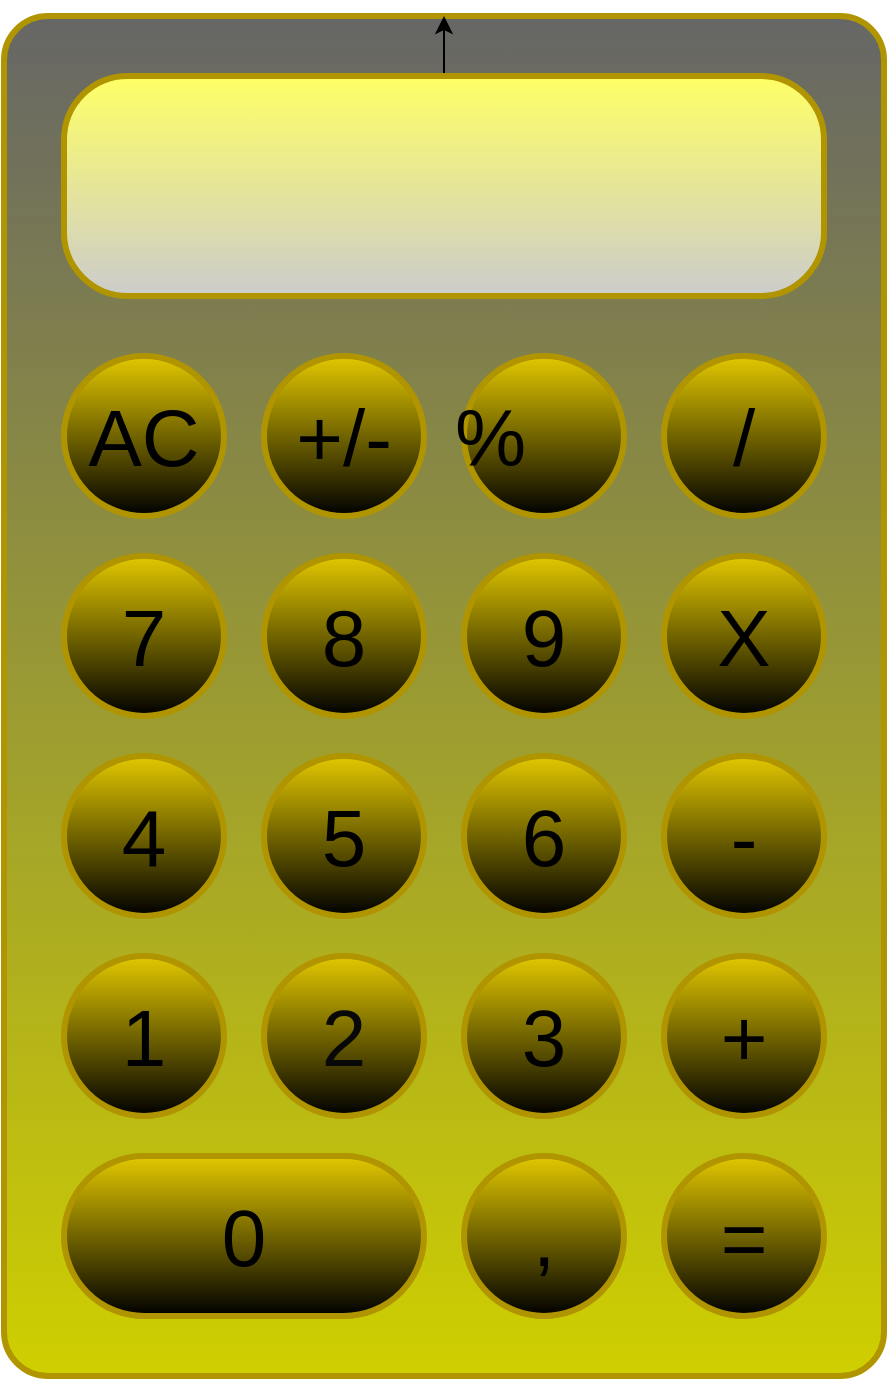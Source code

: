 <mxfile>
    <diagram id="YPL4eUFdEIQWrFJi2LXe" name="Page-1">
        <mxGraphModel dx="1090" dy="752" grid="1" gridSize="10" guides="1" tooltips="1" connect="1" arrows="1" fold="1" page="1" pageScale="1" pageWidth="827" pageHeight="1169" math="0" shadow="0">
            <root>
                <mxCell id="0"/>
                <mxCell id="1" parent="0"/>
                <mxCell id="2" value="" style="rounded=1;whiteSpace=wrap;html=1;arcSize=5;fillColor=#666666;gradientColor=#CFCF00;strokeColor=#B09500;strokeWidth=3;" vertex="1" parent="1">
                    <mxGeometry x="110" y="30" width="440" height="680" as="geometry"/>
                </mxCell>
                <mxCell id="4" style="edgeStyle=none;html=1;" edge="1" parent="1" source="3" target="2">
                    <mxGeometry relative="1" as="geometry"/>
                </mxCell>
                <mxCell id="3" value="" style="rounded=1;whiteSpace=wrap;html=1;arcSize=29;strokeWidth=3;fillColor=#FFFF66;fontColor=#ffffff;strokeColor=#B09500;gradientColor=#CCCCCC;" vertex="1" parent="1">
                    <mxGeometry x="140" y="60" width="380" height="110" as="geometry"/>
                </mxCell>
                <mxCell id="16" value="&lt;span style=&quot;font-size: 40px;&quot;&gt;8&lt;/span&gt;" style="ellipse;whiteSpace=wrap;html=1;aspect=fixed;strokeWidth=3;fillColor=#e3c800;fontColor=#000000;strokeColor=#B09500;gradientColor=default;" vertex="1" parent="1">
                    <mxGeometry x="240" y="300" width="80" height="80" as="geometry"/>
                </mxCell>
                <mxCell id="27" value="&lt;span style=&quot;font-family: Helvetica; font-size: 40px; font-style: normal; font-variant-ligatures: normal; font-variant-caps: normal; font-weight: 400; letter-spacing: normal; orphans: 2; text-align: center; text-indent: 0px; text-transform: none; widows: 2; word-spacing: 0px; -webkit-text-stroke-width: 0px; text-decoration-thickness: initial; text-decoration-style: initial; text-decoration-color: initial; float: none; display: inline !important;&quot;&gt;0&lt;/span&gt;" style="rounded=1;whiteSpace=wrap;html=1;arcSize=50;strokeWidth=3;fillColor=#e3c800;fontColor=#000000;strokeColor=#B09500;gradientColor=default;" vertex="1" parent="1">
                    <mxGeometry x="140" y="600" width="180" height="80" as="geometry"/>
                </mxCell>
                <mxCell id="33" value="&lt;font style=&quot;font-size: 40px;&quot;&gt;AC&lt;/font&gt;" style="ellipse;whiteSpace=wrap;html=1;aspect=fixed;strokeWidth=3;fillColor=#e3c800;fontColor=#000000;strokeColor=#B09500;gradientColor=default;" vertex="1" parent="1">
                    <mxGeometry x="140" y="200" width="80" height="80" as="geometry"/>
                </mxCell>
                <mxCell id="34" value="&lt;span style=&quot;font-size: 40px;&quot;&gt;+/-&lt;/span&gt;" style="ellipse;whiteSpace=wrap;html=1;aspect=fixed;strokeWidth=3;fillColor=#e3c800;fontColor=#000000;strokeColor=#B09500;gradientColor=default;" vertex="1" parent="1">
                    <mxGeometry x="240" y="200" width="80" height="80" as="geometry"/>
                </mxCell>
                <mxCell id="35" value="&lt;span style=&quot;font-size: 40px;&quot;&gt;%&lt;span style=&quot;white-space: pre;&quot;&gt;&#9;&lt;/span&gt;&lt;/span&gt;" style="ellipse;whiteSpace=wrap;html=1;aspect=fixed;strokeWidth=3;fillColor=#e3c800;fontColor=#000000;strokeColor=#B09500;gradientColor=default;" vertex="1" parent="1">
                    <mxGeometry x="340" y="200" width="80" height="80" as="geometry"/>
                </mxCell>
                <mxCell id="36" value="&lt;span style=&quot;font-size: 40px;&quot;&gt;/&lt;/span&gt;" style="ellipse;whiteSpace=wrap;html=1;aspect=fixed;strokeWidth=3;fillColor=#e3c800;fontColor=#000000;strokeColor=#B09500;gradientColor=default;" vertex="1" parent="1">
                    <mxGeometry x="440" y="200" width="80" height="80" as="geometry"/>
                </mxCell>
                <mxCell id="37" value="1" style="ellipse;whiteSpace=wrap;html=1;aspect=fixed;strokeWidth=3;fillColor=#e3c800;fontColor=#000000;strokeColor=#B09500;fontSize=40;gradientColor=default;" vertex="1" parent="1">
                    <mxGeometry x="140" y="500" width="80" height="80" as="geometry"/>
                </mxCell>
                <mxCell id="38" value="&lt;font color=&quot;#080808&quot;&gt;&lt;span style=&quot;font-size: 40px;&quot;&gt;2&lt;/span&gt;&lt;/font&gt;" style="ellipse;whiteSpace=wrap;html=1;aspect=fixed;strokeWidth=3;fillColor=#e3c800;fontColor=#000000;strokeColor=#B09500;gradientColor=default;" vertex="1" parent="1">
                    <mxGeometry x="240" y="500" width="80" height="80" as="geometry"/>
                </mxCell>
                <mxCell id="39" value="&lt;span style=&quot;font-size: 40px;&quot;&gt;3&lt;/span&gt;" style="ellipse;whiteSpace=wrap;html=1;aspect=fixed;strokeWidth=3;fillColor=#e3c800;fontColor=#000000;strokeColor=#B09500;gradientColor=default;" vertex="1" parent="1">
                    <mxGeometry x="340" y="500" width="80" height="80" as="geometry"/>
                </mxCell>
                <mxCell id="40" value="&lt;span style=&quot;font-family: Helvetica; font-size: 40px; font-style: normal; font-variant-ligatures: normal; font-variant-caps: normal; font-weight: 400; letter-spacing: normal; orphans: 2; text-align: center; text-indent: 0px; text-transform: none; widows: 2; word-spacing: 0px; -webkit-text-stroke-width: 0px; text-decoration-thickness: initial; text-decoration-style: initial; text-decoration-color: initial; float: none; display: inline !important;&quot;&gt;+&lt;/span&gt;" style="ellipse;whiteSpace=wrap;html=1;aspect=fixed;strokeWidth=3;fillColor=#e3c800;fontColor=#000000;strokeColor=#B09500;gradientColor=default;" vertex="1" parent="1">
                    <mxGeometry x="440" y="500" width="80" height="80" as="geometry"/>
                </mxCell>
                <mxCell id="41" value="&lt;span style=&quot;font-size: 40px;&quot;&gt;4&lt;/span&gt;" style="ellipse;whiteSpace=wrap;html=1;aspect=fixed;strokeWidth=3;fillColor=#e3c800;fontColor=#000000;strokeColor=#B09500;gradientColor=default;" vertex="1" parent="1">
                    <mxGeometry x="140" y="400" width="80" height="80" as="geometry"/>
                </mxCell>
                <mxCell id="42" value="5" style="ellipse;whiteSpace=wrap;html=1;aspect=fixed;strokeWidth=3;fillColor=#e3c800;fontColor=#000000;strokeColor=#B09500;fontSize=40;gradientColor=default;" vertex="1" parent="1">
                    <mxGeometry x="240" y="400" width="80" height="80" as="geometry"/>
                </mxCell>
                <mxCell id="43" value="6" style="ellipse;whiteSpace=wrap;html=1;aspect=fixed;strokeWidth=3;fillColor=#e3c800;fontColor=#000000;strokeColor=#B09500;fontSize=40;gradientColor=default;" vertex="1" parent="1">
                    <mxGeometry x="340" y="400" width="80" height="80" as="geometry"/>
                </mxCell>
                <mxCell id="44" value="&lt;span style=&quot;font-family: Helvetica; font-size: 40px; font-style: normal; font-variant-ligatures: normal; font-variant-caps: normal; font-weight: 400; letter-spacing: normal; orphans: 2; text-align: center; text-indent: 0px; text-transform: none; widows: 2; word-spacing: 0px; -webkit-text-stroke-width: 0px; text-decoration-thickness: initial; text-decoration-style: initial; text-decoration-color: initial; float: none; display: inline !important;&quot;&gt;-&lt;/span&gt;" style="ellipse;whiteSpace=wrap;html=1;aspect=fixed;strokeWidth=3;fillColor=#e3c800;fontColor=#000000;strokeColor=#B09500;labelBackgroundColor=none;gradientColor=default;" vertex="1" parent="1">
                    <mxGeometry x="440" y="400" width="80" height="80" as="geometry"/>
                </mxCell>
                <mxCell id="45" value="&lt;span style=&quot;font-family: Helvetica; font-size: 40px; font-style: normal; font-variant-ligatures: normal; font-variant-caps: normal; font-weight: 400; letter-spacing: normal; orphans: 2; text-align: center; text-indent: 0px; text-transform: none; widows: 2; word-spacing: 0px; -webkit-text-stroke-width: 0px; text-decoration-thickness: initial; text-decoration-style: initial; text-decoration-color: initial; float: none; display: inline !important;&quot;&gt;,&lt;/span&gt;" style="ellipse;whiteSpace=wrap;html=1;aspect=fixed;strokeWidth=3;fillColor=#e3c800;fontColor=#000000;strokeColor=#B09500;gradientColor=default;" vertex="1" parent="1">
                    <mxGeometry x="340" y="600" width="80" height="80" as="geometry"/>
                </mxCell>
                <mxCell id="46" value="&lt;span style=&quot;font-family: Helvetica; font-size: 40px; font-style: normal; font-variant-ligatures: normal; font-variant-caps: normal; font-weight: 400; letter-spacing: normal; orphans: 2; text-align: center; text-indent: 0px; text-transform: none; widows: 2; word-spacing: 0px; -webkit-text-stroke-width: 0px; text-decoration-thickness: initial; text-decoration-style: initial; text-decoration-color: initial; float: none; display: inline !important;&quot;&gt;=&lt;/span&gt;" style="ellipse;whiteSpace=wrap;html=1;aspect=fixed;strokeWidth=3;fillColor=#e3c800;fontColor=#000000;strokeColor=#B09500;gradientColor=default;" vertex="1" parent="1">
                    <mxGeometry x="440" y="600" width="80" height="80" as="geometry"/>
                </mxCell>
                <mxCell id="47" value="7" style="ellipse;whiteSpace=wrap;html=1;aspect=fixed;strokeWidth=3;fontSize=40;fillColor=#e3c800;fontColor=#000000;strokeColor=#B09500;gradientColor=default;" vertex="1" parent="1">
                    <mxGeometry x="140" y="300" width="80" height="80" as="geometry"/>
                </mxCell>
                <mxCell id="48" value="9" style="ellipse;whiteSpace=wrap;html=1;aspect=fixed;strokeWidth=3;fontSize=40;fillColor=#e3c800;fontColor=#000000;strokeColor=#B09500;gradientColor=default;" vertex="1" parent="1">
                    <mxGeometry x="340" y="300" width="80" height="80" as="geometry"/>
                </mxCell>
                <mxCell id="49" value="X" style="ellipse;whiteSpace=wrap;html=1;aspect=fixed;strokeWidth=3;fontSize=40;fillColor=#e3c800;fontColor=#000000;strokeColor=#B09500;gradientColor=default;" vertex="1" parent="1">
                    <mxGeometry x="440" y="300" width="80" height="80" as="geometry"/>
                </mxCell>
            </root>
        </mxGraphModel>
    </diagram>
</mxfile>